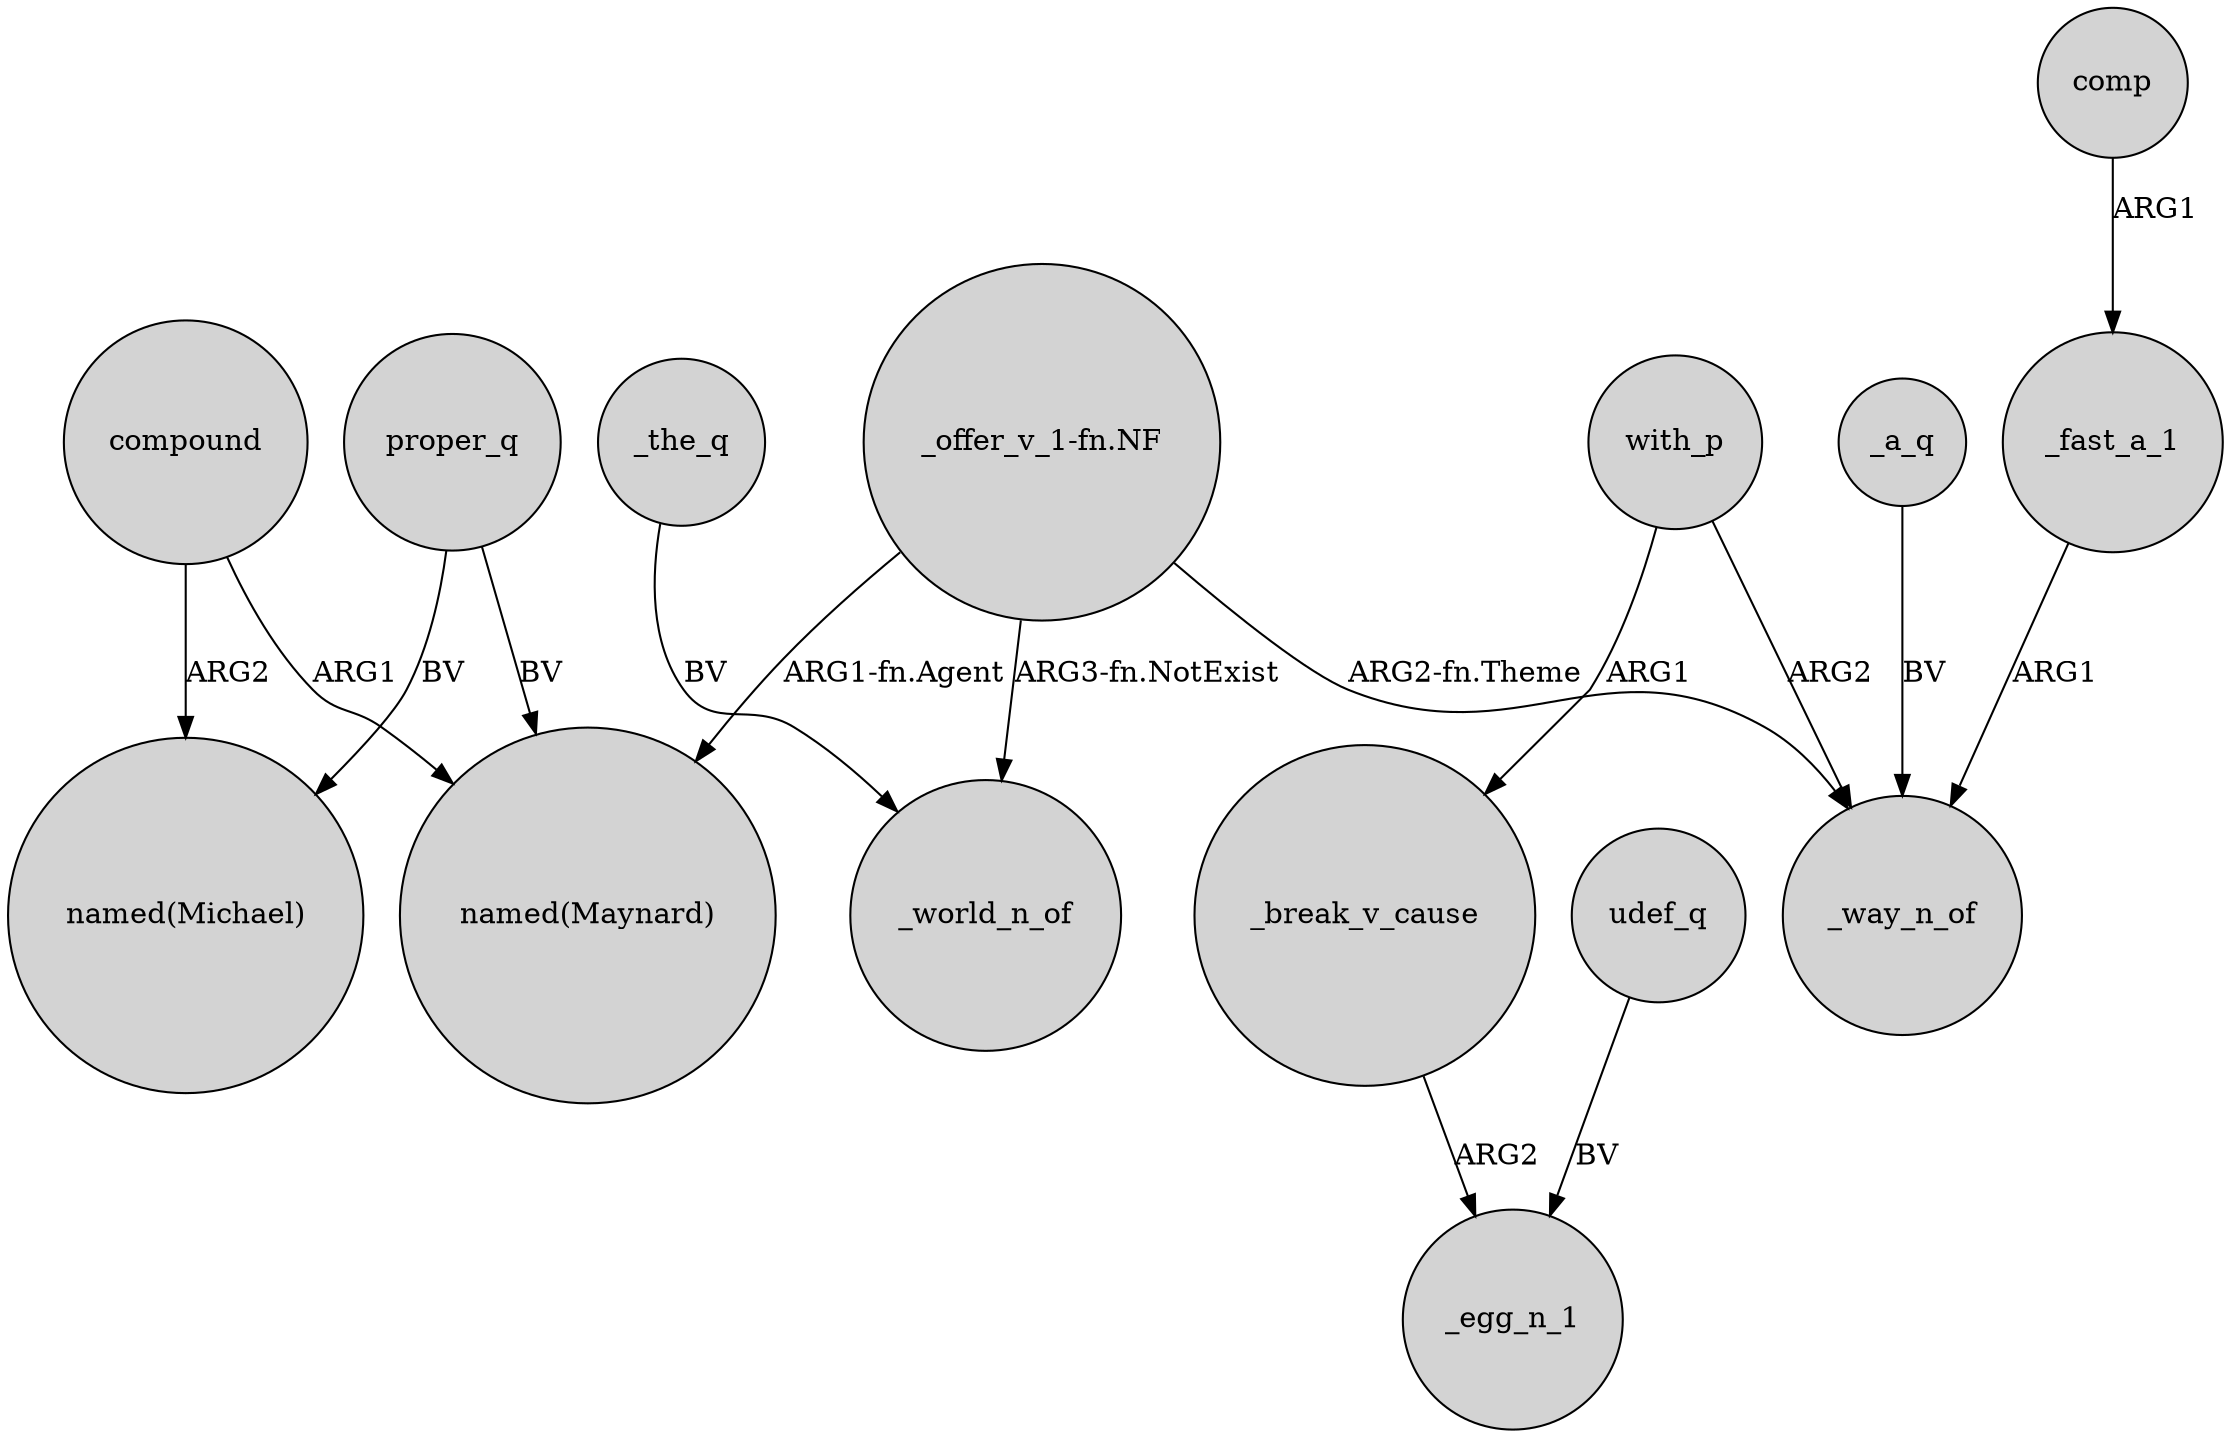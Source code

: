 digraph {
	node [shape=circle style=filled]
	compound -> "named(Maynard)" [label=ARG1]
	"_offer_v_1-fn.NF" -> _world_n_of [label="ARG3-fn.NotExist"]
	"_offer_v_1-fn.NF" -> _way_n_of [label="ARG2-fn.Theme"]
	"_offer_v_1-fn.NF" -> "named(Maynard)" [label="ARG1-fn.Agent"]
	with_p -> _break_v_cause [label=ARG1]
	_a_q -> _way_n_of [label=BV]
	udef_q -> _egg_n_1 [label=BV]
	_fast_a_1 -> _way_n_of [label=ARG1]
	proper_q -> "named(Michael)" [label=BV]
	_the_q -> _world_n_of [label=BV]
	_break_v_cause -> _egg_n_1 [label=ARG2]
	compound -> "named(Michael)" [label=ARG2]
	with_p -> _way_n_of [label=ARG2]
	comp -> _fast_a_1 [label=ARG1]
	proper_q -> "named(Maynard)" [label=BV]
}
